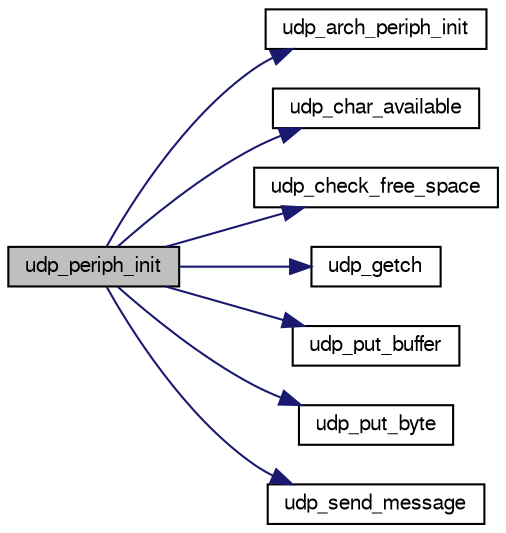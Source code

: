 digraph "udp_periph_init"
{
  edge [fontname="FreeSans",fontsize="10",labelfontname="FreeSans",labelfontsize="10"];
  node [fontname="FreeSans",fontsize="10",shape=record];
  rankdir="LR";
  Node1 [label="udp_periph_init",height=0.2,width=0.4,color="black", fillcolor="grey75", style="filled", fontcolor="black"];
  Node1 -> Node2 [color="midnightblue",fontsize="10",style="solid",fontname="FreeSans"];
  Node2 [label="udp_arch_periph_init",height=0.2,width=0.4,color="black", fillcolor="white", style="filled",URL="$linux_2mcu__periph_2udp__arch_8c.html#a26342423a340c1420dbb8081d9fdd407",tooltip="Initialize the UDP peripheral. "];
  Node1 -> Node3 [color="midnightblue",fontsize="10",style="solid",fontname="FreeSans"];
  Node3 [label="udp_char_available",height=0.2,width=0.4,color="black", fillcolor="white", style="filled",URL="$linux_2mcu__periph_2udp__arch_8c.html#abe7eab267c8597508d18b8449b3407a5",tooltip="Get number of bytes available in receive buffer. "];
  Node1 -> Node4 [color="midnightblue",fontsize="10",style="solid",fontname="FreeSans"];
  Node4 [label="udp_check_free_space",height=0.2,width=0.4,color="black", fillcolor="white", style="filled",URL="$udp_8c.html#a8fe586a2b9fe05f7a141ce03bf616ed3",tooltip="Check if there is enough free space in the transmit buffer. "];
  Node1 -> Node5 [color="midnightblue",fontsize="10",style="solid",fontname="FreeSans"];
  Node5 [label="udp_getch",height=0.2,width=0.4,color="black", fillcolor="white", style="filled",URL="$linux_2mcu__periph_2udp__arch_8c.html#a902d6b73c1356c1650ddc474cb33433d",tooltip="Get the last character from the receive buffer. "];
  Node1 -> Node6 [color="midnightblue",fontsize="10",style="solid",fontname="FreeSans"];
  Node6 [label="udp_put_buffer",height=0.2,width=0.4,color="black", fillcolor="white", style="filled",URL="$udp_8c.html#a601a0342a95c3ab6e85a46ceb5cc7f3b"];
  Node1 -> Node7 [color="midnightblue",fontsize="10",style="solid",fontname="FreeSans"];
  Node7 [label="udp_put_byte",height=0.2,width=0.4,color="black", fillcolor="white", style="filled",URL="$udp_8c.html#aba96a706dc3ed600b05c410444c27e6a",tooltip="Add one data byte to the tx buffer. "];
  Node1 -> Node8 [color="midnightblue",fontsize="10",style="solid",fontname="FreeSans"];
  Node8 [label="udp_send_message",height=0.2,width=0.4,color="black", fillcolor="white", style="filled",URL="$linux_2mcu__periph_2udp__arch_8c.html#acd1365113847d9c844e256228443af2d",tooltip="Send a message. "];
}
